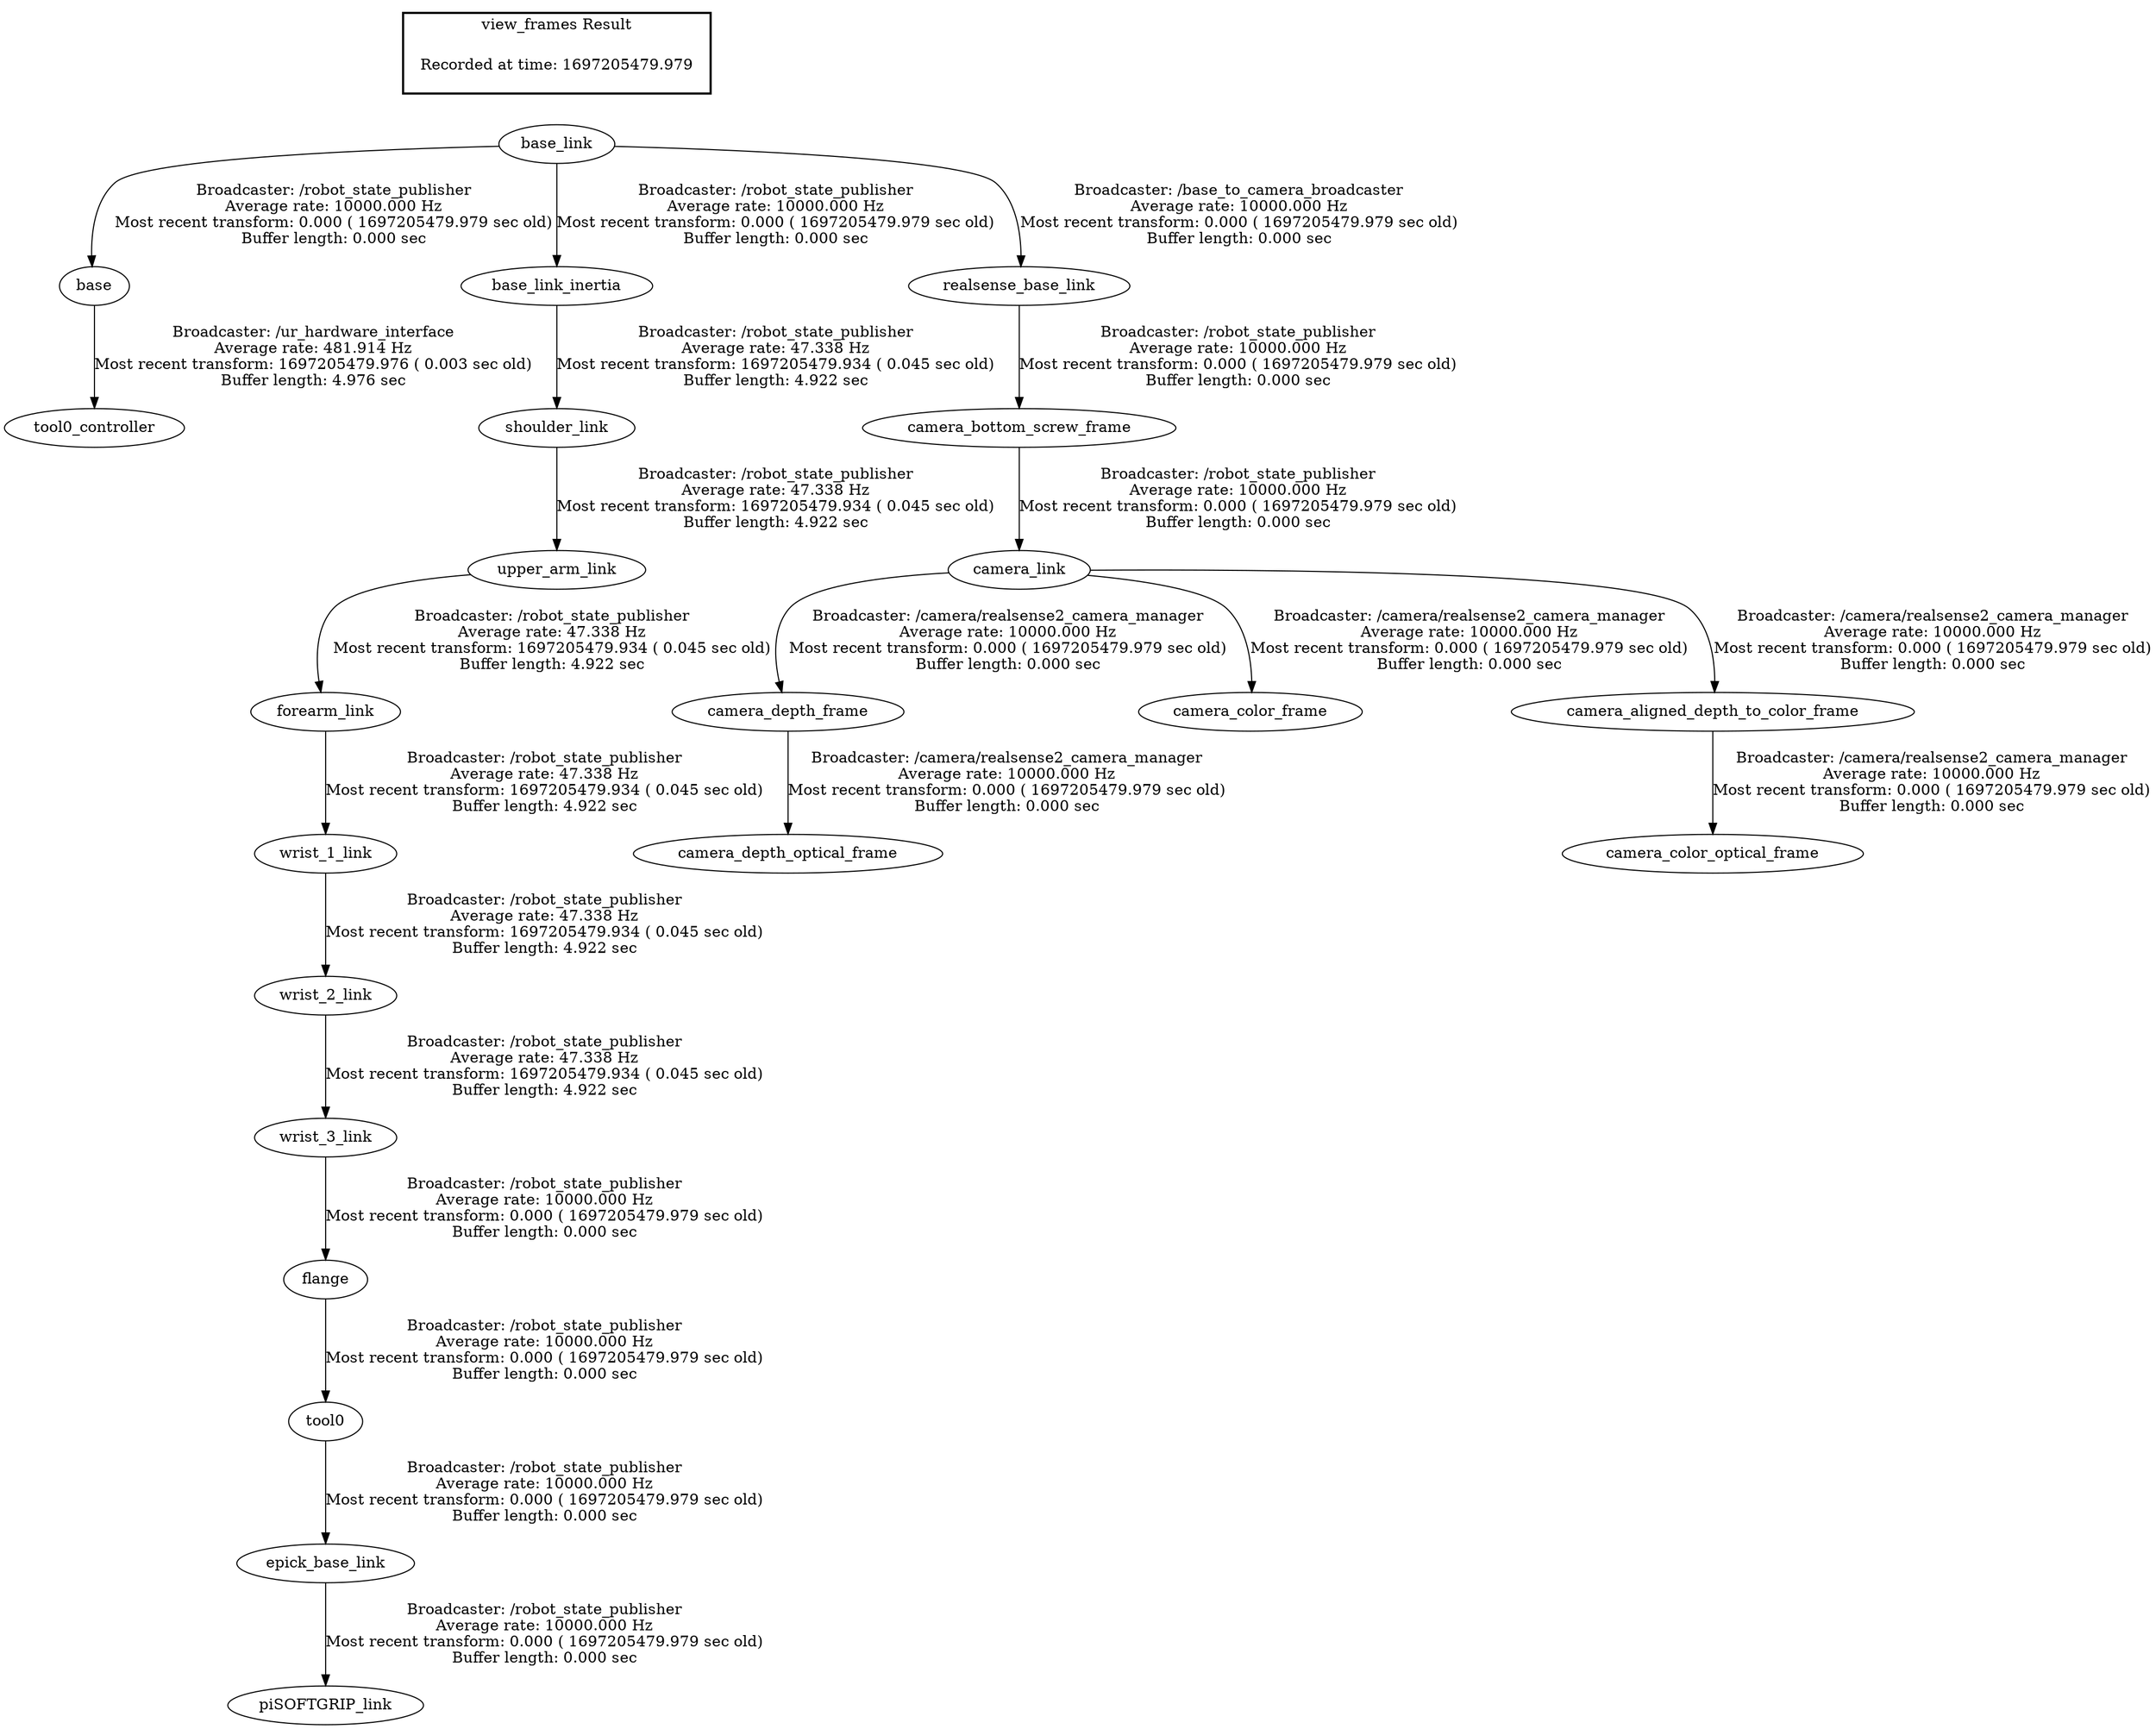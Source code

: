 digraph G {
"base_link" -> "base"[label="Broadcaster: /robot_state_publisher\nAverage rate: 10000.000 Hz\nMost recent transform: 0.000 ( 1697205479.979 sec old)\nBuffer length: 0.000 sec\n"];
"base_link" -> "base_link_inertia"[label="Broadcaster: /robot_state_publisher\nAverage rate: 10000.000 Hz\nMost recent transform: 0.000 ( 1697205479.979 sec old)\nBuffer length: 0.000 sec\n"];
"base_link" -> "realsense_base_link"[label="Broadcaster: /base_to_camera_broadcaster\nAverage rate: 10000.000 Hz\nMost recent transform: 0.000 ( 1697205479.979 sec old)\nBuffer length: 0.000 sec\n"];
"realsense_base_link" -> "camera_bottom_screw_frame"[label="Broadcaster: /robot_state_publisher\nAverage rate: 10000.000 Hz\nMost recent transform: 0.000 ( 1697205479.979 sec old)\nBuffer length: 0.000 sec\n"];
"camera_bottom_screw_frame" -> "camera_link"[label="Broadcaster: /robot_state_publisher\nAverage rate: 10000.000 Hz\nMost recent transform: 0.000 ( 1697205479.979 sec old)\nBuffer length: 0.000 sec\n"];
"epick_base_link" -> "piSOFTGRIP_link"[label="Broadcaster: /robot_state_publisher\nAverage rate: 10000.000 Hz\nMost recent transform: 0.000 ( 1697205479.979 sec old)\nBuffer length: 0.000 sec\n"];
"tool0" -> "epick_base_link"[label="Broadcaster: /robot_state_publisher\nAverage rate: 10000.000 Hz\nMost recent transform: 0.000 ( 1697205479.979 sec old)\nBuffer length: 0.000 sec\n"];
"flange" -> "tool0"[label="Broadcaster: /robot_state_publisher\nAverage rate: 10000.000 Hz\nMost recent transform: 0.000 ( 1697205479.979 sec old)\nBuffer length: 0.000 sec\n"];
"wrist_3_link" -> "flange"[label="Broadcaster: /robot_state_publisher\nAverage rate: 10000.000 Hz\nMost recent transform: 0.000 ( 1697205479.979 sec old)\nBuffer length: 0.000 sec\n"];
"wrist_2_link" -> "wrist_3_link"[label="Broadcaster: /robot_state_publisher\nAverage rate: 47.338 Hz\nMost recent transform: 1697205479.934 ( 0.045 sec old)\nBuffer length: 4.922 sec\n"];
"camera_link" -> "camera_depth_frame"[label="Broadcaster: /camera/realsense2_camera_manager\nAverage rate: 10000.000 Hz\nMost recent transform: 0.000 ( 1697205479.979 sec old)\nBuffer length: 0.000 sec\n"];
"camera_depth_frame" -> "camera_depth_optical_frame"[label="Broadcaster: /camera/realsense2_camera_manager\nAverage rate: 10000.000 Hz\nMost recent transform: 0.000 ( 1697205479.979 sec old)\nBuffer length: 0.000 sec\n"];
"camera_link" -> "camera_color_frame"[label="Broadcaster: /camera/realsense2_camera_manager\nAverage rate: 10000.000 Hz\nMost recent transform: 0.000 ( 1697205479.979 sec old)\nBuffer length: 0.000 sec\n"];
"camera_aligned_depth_to_color_frame" -> "camera_color_optical_frame"[label="Broadcaster: /camera/realsense2_camera_manager\nAverage rate: 10000.000 Hz\nMost recent transform: 0.000 ( 1697205479.979 sec old)\nBuffer length: 0.000 sec\n"];
"camera_link" -> "camera_aligned_depth_to_color_frame"[label="Broadcaster: /camera/realsense2_camera_manager\nAverage rate: 10000.000 Hz\nMost recent transform: 0.000 ( 1697205479.979 sec old)\nBuffer length: 0.000 sec\n"];
"base" -> "tool0_controller"[label="Broadcaster: /ur_hardware_interface\nAverage rate: 481.914 Hz\nMost recent transform: 1697205479.976 ( 0.003 sec old)\nBuffer length: 4.976 sec\n"];
"upper_arm_link" -> "forearm_link"[label="Broadcaster: /robot_state_publisher\nAverage rate: 47.338 Hz\nMost recent transform: 1697205479.934 ( 0.045 sec old)\nBuffer length: 4.922 sec\n"];
"shoulder_link" -> "upper_arm_link"[label="Broadcaster: /robot_state_publisher\nAverage rate: 47.338 Hz\nMost recent transform: 1697205479.934 ( 0.045 sec old)\nBuffer length: 4.922 sec\n"];
"base_link_inertia" -> "shoulder_link"[label="Broadcaster: /robot_state_publisher\nAverage rate: 47.338 Hz\nMost recent transform: 1697205479.934 ( 0.045 sec old)\nBuffer length: 4.922 sec\n"];
"forearm_link" -> "wrist_1_link"[label="Broadcaster: /robot_state_publisher\nAverage rate: 47.338 Hz\nMost recent transform: 1697205479.934 ( 0.045 sec old)\nBuffer length: 4.922 sec\n"];
"wrist_1_link" -> "wrist_2_link"[label="Broadcaster: /robot_state_publisher\nAverage rate: 47.338 Hz\nMost recent transform: 1697205479.934 ( 0.045 sec old)\nBuffer length: 4.922 sec\n"];
edge [style=invis];
 subgraph cluster_legend { style=bold; color=black; label ="view_frames Result";
"Recorded at time: 1697205479.979"[ shape=plaintext ] ;
 }->"base_link";
}